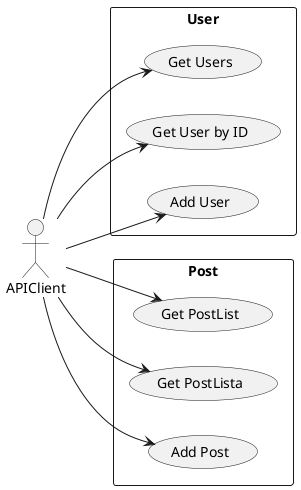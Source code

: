 @startuml
left to right direction
:APIClient:
rectangle User {
  APIClient --> (Get Users)
  APIClient --> (Get User by ID)
  APIClient --> (Add User)
}
rectangle Post {
  APIClient --> (Get PostList)
  APIClient --> (Get PostLista)
  APIClient --> (Add Post)
}
@enduml
